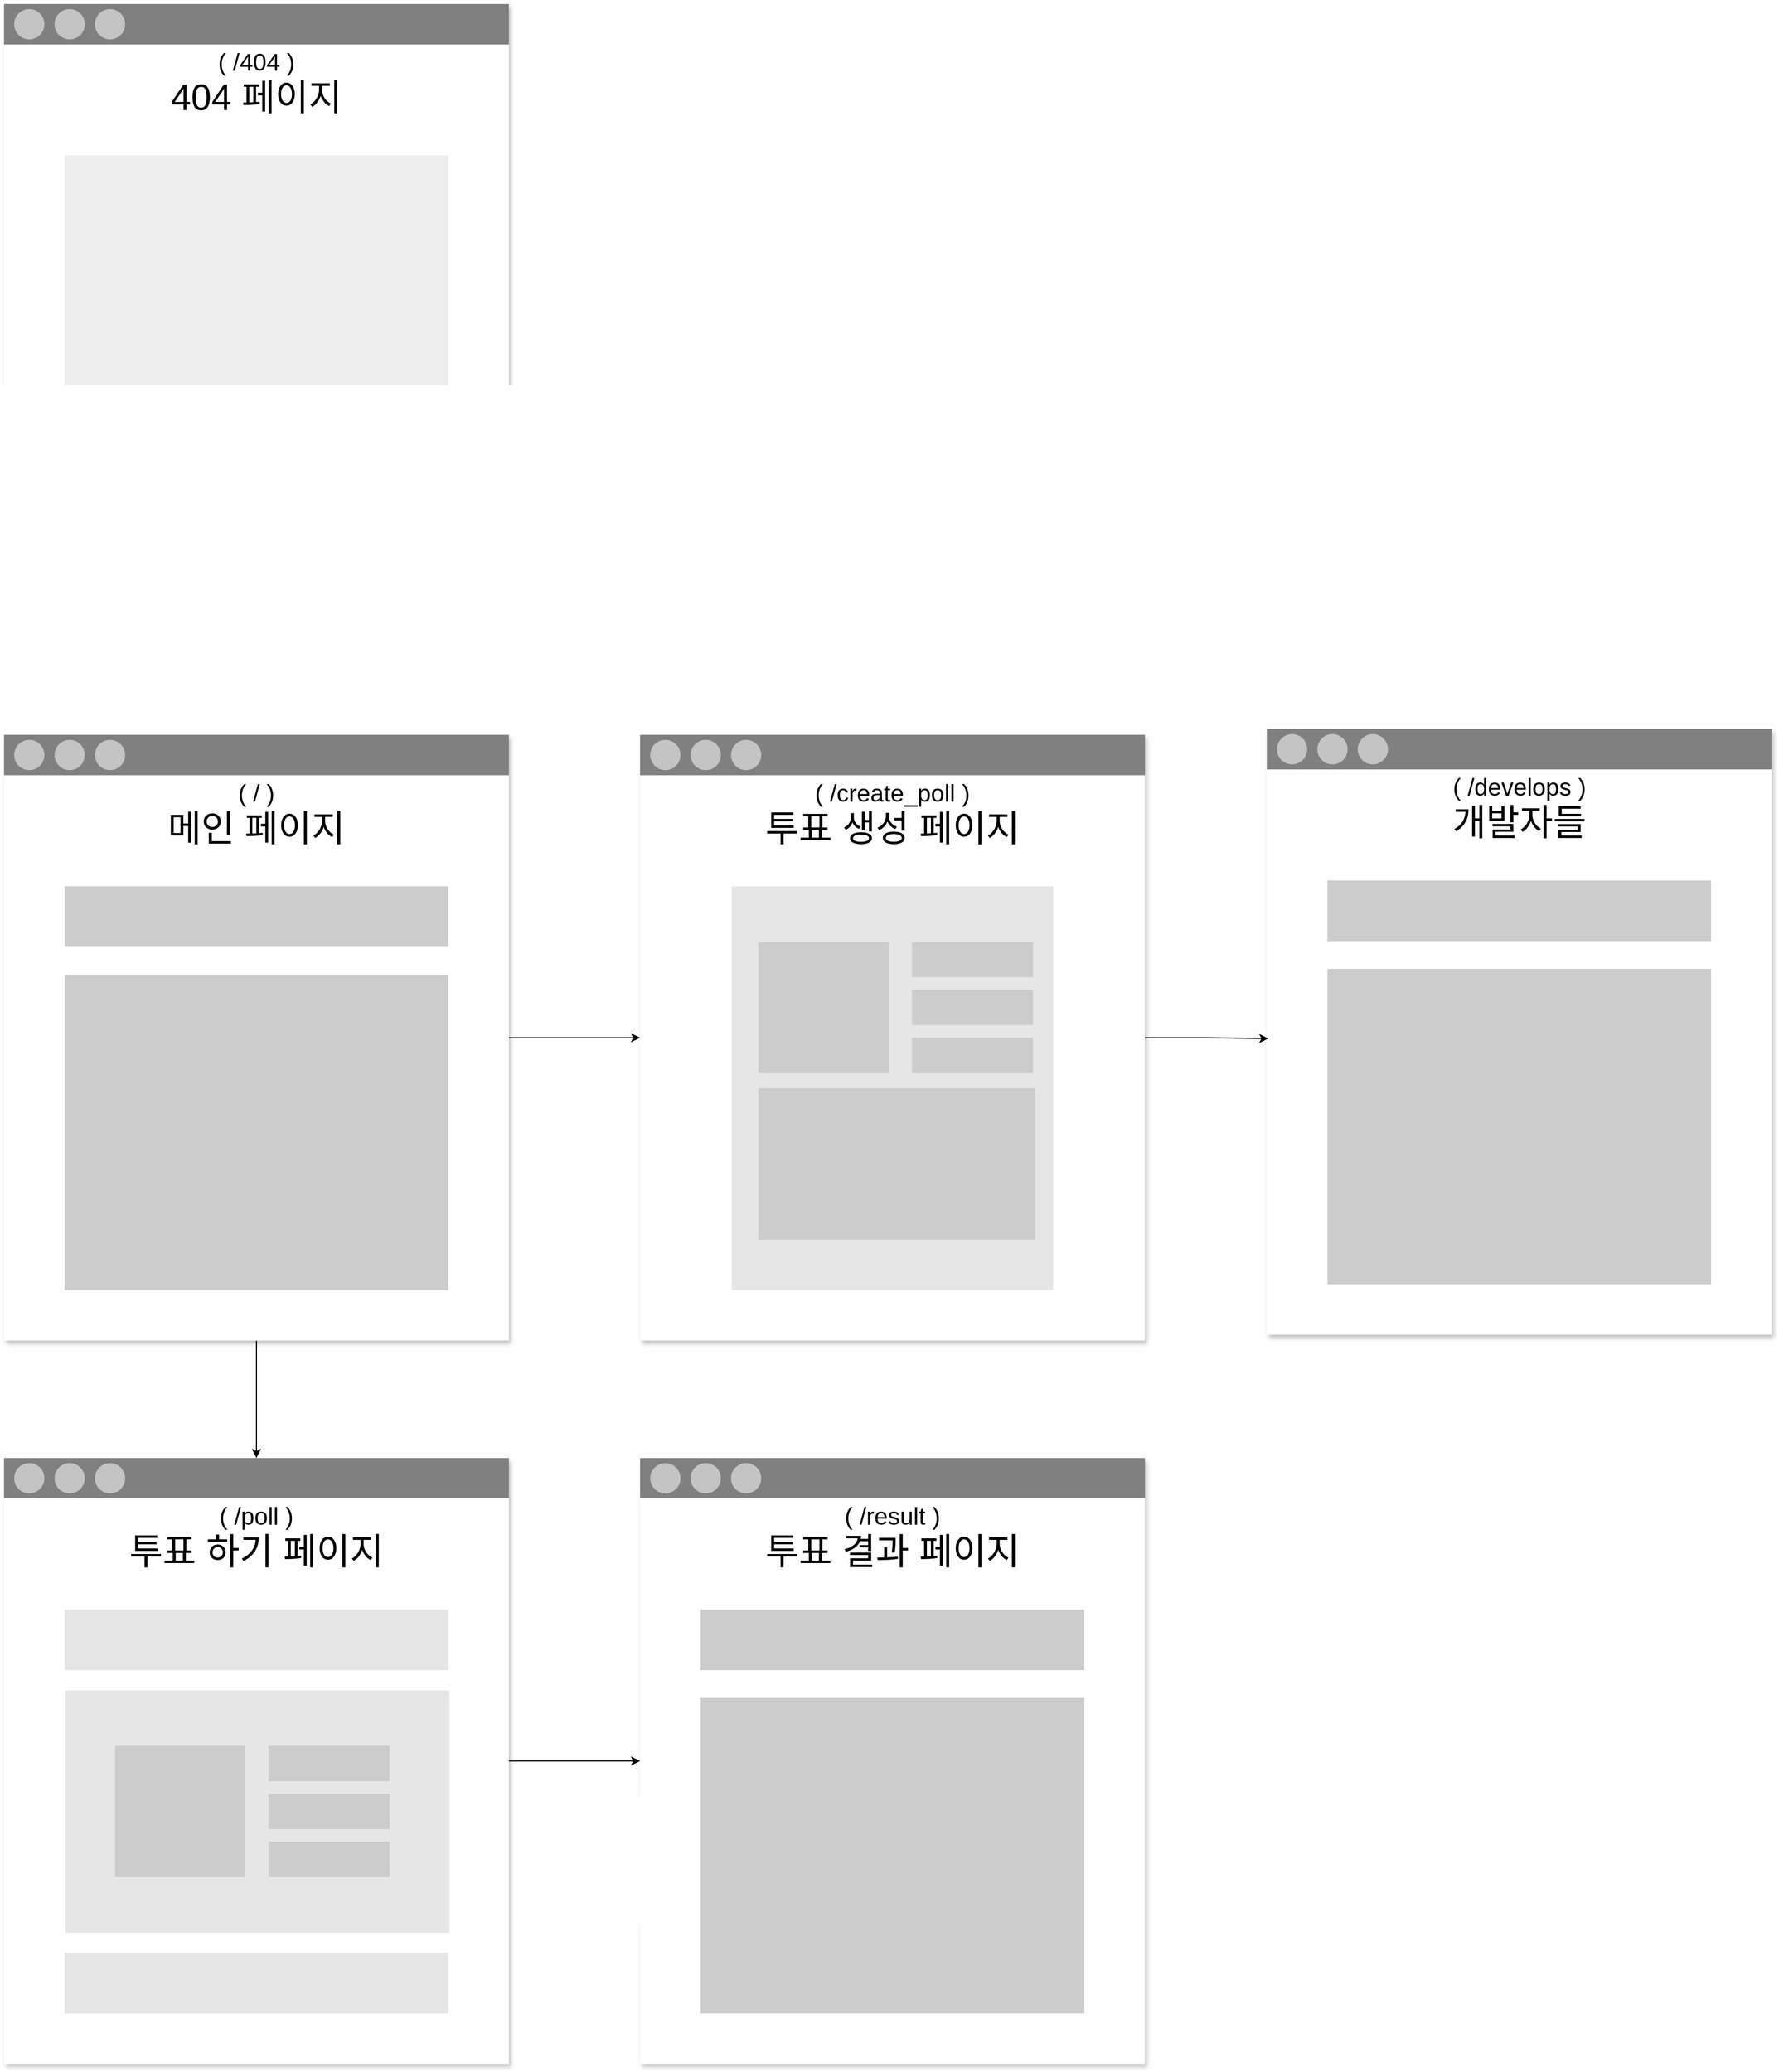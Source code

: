 <mxfile version="26.0.16">
  <diagram name="Page-1" id="b520641d-4fe3-3701-9064-5fc419738815">
    <mxGraphModel dx="-527" dy="2543" grid="1" gridSize="10" guides="1" tooltips="1" connect="1" arrows="1" fold="1" page="1" pageScale="1" pageWidth="1100" pageHeight="850" background="none" math="0" shadow="0">
      <root>
        <mxCell id="0" />
        <mxCell id="1" parent="0" />
        <mxCell id="HgGfvKjObObi69bd0dLE-1" value="" style="rounded=0;whiteSpace=wrap;html=1;strokeColor=none;shadow=1;" parent="1" vertex="1">
          <mxGeometry x="5500" y="1630" width="500" height="600" as="geometry" />
        </mxCell>
        <mxCell id="HgGfvKjObObi69bd0dLE-2" value="" style="rounded=0;whiteSpace=wrap;html=1;fillColor=#808080;shadow=0;strokeColor=none;" parent="1" vertex="1">
          <mxGeometry x="5500" y="1630" width="500" height="40" as="geometry" />
        </mxCell>
        <mxCell id="HgGfvKjObObi69bd0dLE-3" value="" style="ellipse;whiteSpace=wrap;html=1;aspect=fixed;strokeColor=none;fillColor=#C4C4C4;" parent="1" vertex="1">
          <mxGeometry x="5510" y="1635" width="30" height="30" as="geometry" />
        </mxCell>
        <mxCell id="HgGfvKjObObi69bd0dLE-4" value="" style="ellipse;whiteSpace=wrap;html=1;aspect=fixed;strokeColor=none;fillColor=#C4C4C4;" parent="1" vertex="1">
          <mxGeometry x="5550" y="1635" width="30" height="30" as="geometry" />
        </mxCell>
        <mxCell id="HgGfvKjObObi69bd0dLE-5" value="" style="ellipse;whiteSpace=wrap;html=1;aspect=fixed;strokeColor=none;fillColor=#C4C4C4;" parent="1" vertex="1">
          <mxGeometry x="5590" y="1635" width="30" height="30" as="geometry" />
        </mxCell>
        <mxCell id="HgGfvKjObObi69bd0dLE-6" value="&lt;font style=&quot;font-size: 24px;&quot;&gt;( /404 )&lt;/font&gt;" style="text;html=1;align=center;verticalAlign=middle;whiteSpace=wrap;rounded=0;" parent="1" vertex="1">
          <mxGeometry x="5500" y="1673" width="500" height="30" as="geometry" />
        </mxCell>
        <mxCell id="HgGfvKjObObi69bd0dLE-7" value="&lt;font style=&quot;font-size: 36px;&quot;&gt;404 페이지&lt;/font&gt;" style="text;html=1;align=center;verticalAlign=middle;whiteSpace=wrap;rounded=0;" parent="1" vertex="1">
          <mxGeometry x="5500" y="1707" width="500" height="30" as="geometry" />
        </mxCell>
        <mxCell id="HgGfvKjObObi69bd0dLE-9" value="" style="rounded=0;whiteSpace=wrap;html=1;fillColor=#EDEDED;strokeColor=none;" parent="1" vertex="1">
          <mxGeometry x="5560" y="1780" width="380" height="400" as="geometry" />
        </mxCell>
        <mxCell id="HgGfvKjObObi69bd0dLE-97" value="" style="rounded=0;whiteSpace=wrap;html=1;strokeColor=none;shadow=1;" parent="1" vertex="1">
          <mxGeometry x="6130" y="2353.75" width="500" height="600" as="geometry" />
        </mxCell>
        <mxCell id="HgGfvKjObObi69bd0dLE-98" value="" style="rounded=0;whiteSpace=wrap;html=1;fillColor=#808080;shadow=0;strokeColor=none;" parent="1" vertex="1">
          <mxGeometry x="6130" y="2353.75" width="500" height="40" as="geometry" />
        </mxCell>
        <mxCell id="HgGfvKjObObi69bd0dLE-99" value="" style="ellipse;whiteSpace=wrap;html=1;aspect=fixed;strokeColor=none;fillColor=#C4C4C4;" parent="1" vertex="1">
          <mxGeometry x="6140" y="2358.75" width="30" height="30" as="geometry" />
        </mxCell>
        <mxCell id="HgGfvKjObObi69bd0dLE-100" value="" style="ellipse;whiteSpace=wrap;html=1;aspect=fixed;strokeColor=none;fillColor=#C4C4C4;" parent="1" vertex="1">
          <mxGeometry x="6180" y="2358.75" width="30" height="30" as="geometry" />
        </mxCell>
        <mxCell id="HgGfvKjObObi69bd0dLE-101" value="" style="ellipse;whiteSpace=wrap;html=1;aspect=fixed;strokeColor=none;fillColor=#C4C4C4;" parent="1" vertex="1">
          <mxGeometry x="6220" y="2358.75" width="30" height="30" as="geometry" />
        </mxCell>
        <mxCell id="HgGfvKjObObi69bd0dLE-102" value="&lt;span style=&quot;font-size: 24px;&quot;&gt;( /create_poll&amp;nbsp;&lt;/span&gt;&lt;span style=&quot;font-size: 24px; background-color: transparent; color: light-dark(rgb(0, 0, 0), rgb(255, 255, 255));&quot;&gt;)&lt;/span&gt;" style="text;html=1;align=center;verticalAlign=middle;whiteSpace=wrap;rounded=0;" parent="1" vertex="1">
          <mxGeometry x="6130" y="2396.75" width="500" height="30" as="geometry" />
        </mxCell>
        <mxCell id="HgGfvKjObObi69bd0dLE-103" value="&lt;span style=&quot;font-size: 36px;&quot;&gt;투표 생성 페이지&lt;/span&gt;" style="text;html=1;align=center;verticalAlign=middle;whiteSpace=wrap;rounded=0;" parent="1" vertex="1">
          <mxGeometry x="6130" y="2430.75" width="500" height="30" as="geometry" />
        </mxCell>
        <mxCell id="HgGfvKjObObi69bd0dLE-91" value="" style="shape=ext;double=1;rounded=0;whiteSpace=wrap;html=1;strokeColor=none;fillColor=#E6E6E6;" parent="1" vertex="1">
          <mxGeometry x="6220.75" y="2503.75" width="318.5" height="400" as="geometry" />
        </mxCell>
        <mxCell id="HgGfvKjObObi69bd0dLE-92" value="" style="rounded=0;whiteSpace=wrap;html=1;strokeColor=none;fillColor=#CCCCCC;" parent="1" vertex="1">
          <mxGeometry x="6247.25" y="2558.75" width="129" height="130" as="geometry" />
        </mxCell>
        <mxCell id="HgGfvKjObObi69bd0dLE-94" value="" style="rounded=0;whiteSpace=wrap;html=1;strokeColor=none;fillColor=#CCCCCC;" parent="1" vertex="1">
          <mxGeometry x="6399.25" y="2558.75" width="120" height="35" as="geometry" />
        </mxCell>
        <mxCell id="HgGfvKjObObi69bd0dLE-95" value="" style="rounded=0;whiteSpace=wrap;html=1;strokeColor=none;fillColor=#CCCCCC;" parent="1" vertex="1">
          <mxGeometry x="6399.25" y="2606.25" width="120" height="35" as="geometry" />
        </mxCell>
        <mxCell id="HgGfvKjObObi69bd0dLE-96" value="" style="rounded=0;whiteSpace=wrap;html=1;strokeColor=none;fillColor=#CCCCCC;" parent="1" vertex="1">
          <mxGeometry x="6399.25" y="2653.75" width="120" height="35" as="geometry" />
        </mxCell>
        <mxCell id="HgGfvKjObObi69bd0dLE-105" value="" style="rounded=0;whiteSpace=wrap;html=1;strokeColor=none;fillColor=#CCCCCC;" parent="1" vertex="1">
          <mxGeometry x="6247.25" y="2703.75" width="274" height="150" as="geometry" />
        </mxCell>
        <mxCell id="9fBxt_PntxUjWi5iEfns-11" style="edgeStyle=orthogonalEdgeStyle;rounded=0;orthogonalLoop=1;jettySize=auto;html=1;entryX=0.5;entryY=0;entryDx=0;entryDy=0;" edge="1" parent="1" source="HgGfvKjObObi69bd0dLE-232" target="HgGfvKjObObi69bd0dLE-476">
          <mxGeometry relative="1" as="geometry" />
        </mxCell>
        <mxCell id="9fBxt_PntxUjWi5iEfns-14" style="edgeStyle=orthogonalEdgeStyle;rounded=0;orthogonalLoop=1;jettySize=auto;html=1;entryX=0;entryY=0.5;entryDx=0;entryDy=0;" edge="1" parent="1" source="HgGfvKjObObi69bd0dLE-232" target="HgGfvKjObObi69bd0dLE-97">
          <mxGeometry relative="1" as="geometry" />
        </mxCell>
        <mxCell id="HgGfvKjObObi69bd0dLE-232" value="" style="rounded=0;whiteSpace=wrap;html=1;strokeColor=none;shadow=1;" parent="1" vertex="1">
          <mxGeometry x="5500" y="2353.75" width="500" height="600" as="geometry" />
        </mxCell>
        <mxCell id="HgGfvKjObObi69bd0dLE-233" value="" style="rounded=0;whiteSpace=wrap;html=1;fillColor=#808080;shadow=0;strokeColor=none;" parent="1" vertex="1">
          <mxGeometry x="5500" y="2353.75" width="500" height="40" as="geometry" />
        </mxCell>
        <mxCell id="HgGfvKjObObi69bd0dLE-234" value="" style="ellipse;whiteSpace=wrap;html=1;aspect=fixed;strokeColor=none;fillColor=#C4C4C4;" parent="1" vertex="1">
          <mxGeometry x="5510" y="2358.75" width="30" height="30" as="geometry" />
        </mxCell>
        <mxCell id="HgGfvKjObObi69bd0dLE-235" value="" style="ellipse;whiteSpace=wrap;html=1;aspect=fixed;strokeColor=none;fillColor=#C4C4C4;" parent="1" vertex="1">
          <mxGeometry x="5550" y="2358.75" width="30" height="30" as="geometry" />
        </mxCell>
        <mxCell id="HgGfvKjObObi69bd0dLE-236" value="" style="ellipse;whiteSpace=wrap;html=1;aspect=fixed;strokeColor=none;fillColor=#C4C4C4;" parent="1" vertex="1">
          <mxGeometry x="5590" y="2358.75" width="30" height="30" as="geometry" />
        </mxCell>
        <mxCell id="HgGfvKjObObi69bd0dLE-237" value="&lt;font style=&quot;font-size: 24px;&quot;&gt;( /&lt;/font&gt;&lt;span style=&quot;color: light-dark(rgb(0, 0, 0), rgb(255, 255, 255)); background-color: transparent; font-size: 24px;&quot;&gt;&amp;nbsp;)&lt;/span&gt;" style="text;html=1;align=center;verticalAlign=middle;whiteSpace=wrap;rounded=0;" parent="1" vertex="1">
          <mxGeometry x="5500" y="2396.75" width="500" height="30" as="geometry" />
        </mxCell>
        <mxCell id="HgGfvKjObObi69bd0dLE-238" value="&lt;span style=&quot;font-size: 36px;&quot;&gt;메인 페이지&lt;/span&gt;" style="text;html=1;align=center;verticalAlign=middle;whiteSpace=wrap;rounded=0;" parent="1" vertex="1">
          <mxGeometry x="5500" y="2430.75" width="500" height="30" as="geometry" />
        </mxCell>
        <mxCell id="HgGfvKjObObi69bd0dLE-239" value="" style="shape=ext;double=1;rounded=0;whiteSpace=wrap;html=1;strokeColor=none;fillColor=#CCCCCC;" parent="1" vertex="1">
          <mxGeometry x="5560" y="2503.75" width="380" height="60" as="geometry" />
        </mxCell>
        <mxCell id="HgGfvKjObObi69bd0dLE-240" value="" style="shape=ext;double=1;rounded=0;whiteSpace=wrap;html=1;strokeColor=none;fillColor=#CCCCCC;" parent="1" vertex="1">
          <mxGeometry x="5560" y="2591.25" width="380" height="312.5" as="geometry" />
        </mxCell>
        <mxCell id="HgGfvKjObObi69bd0dLE-242" value="" style="rounded=0;whiteSpace=wrap;html=1;strokeColor=none;shadow=1;" parent="1" vertex="1">
          <mxGeometry x="6750.75" y="2348" width="500" height="600" as="geometry" />
        </mxCell>
        <mxCell id="HgGfvKjObObi69bd0dLE-243" value="" style="rounded=0;whiteSpace=wrap;html=1;fillColor=#808080;shadow=0;strokeColor=none;" parent="1" vertex="1">
          <mxGeometry x="6750.75" y="2348" width="500" height="40" as="geometry" />
        </mxCell>
        <mxCell id="HgGfvKjObObi69bd0dLE-244" value="" style="ellipse;whiteSpace=wrap;html=1;aspect=fixed;strokeColor=none;fillColor=#C4C4C4;" parent="1" vertex="1">
          <mxGeometry x="6760.75" y="2353" width="30" height="30" as="geometry" />
        </mxCell>
        <mxCell id="HgGfvKjObObi69bd0dLE-245" value="" style="ellipse;whiteSpace=wrap;html=1;aspect=fixed;strokeColor=none;fillColor=#C4C4C4;" parent="1" vertex="1">
          <mxGeometry x="6800.75" y="2353" width="30" height="30" as="geometry" />
        </mxCell>
        <mxCell id="HgGfvKjObObi69bd0dLE-246" value="" style="ellipse;whiteSpace=wrap;html=1;aspect=fixed;strokeColor=none;fillColor=#C4C4C4;" parent="1" vertex="1">
          <mxGeometry x="6840.75" y="2353" width="30" height="30" as="geometry" />
        </mxCell>
        <mxCell id="HgGfvKjObObi69bd0dLE-247" value="&lt;font style=&quot;font-size: 24px;&quot;&gt;( /develops&lt;/font&gt;&lt;span style=&quot;color: light-dark(rgb(0, 0, 0), rgb(255, 255, 255)); background-color: transparent; font-size: 24px;&quot;&gt;&amp;nbsp;)&lt;/span&gt;" style="text;html=1;align=center;verticalAlign=middle;whiteSpace=wrap;rounded=0;" parent="1" vertex="1">
          <mxGeometry x="6750.75" y="2391" width="500" height="30" as="geometry" />
        </mxCell>
        <mxCell id="HgGfvKjObObi69bd0dLE-248" value="&lt;span style=&quot;font-size: 36px;&quot;&gt;개발자들&lt;/span&gt;" style="text;html=1;align=center;verticalAlign=middle;whiteSpace=wrap;rounded=0;" parent="1" vertex="1">
          <mxGeometry x="6750.75" y="2425" width="500" height="30" as="geometry" />
        </mxCell>
        <mxCell id="HgGfvKjObObi69bd0dLE-249" value="" style="shape=ext;double=1;rounded=0;whiteSpace=wrap;html=1;strokeColor=none;fillColor=#CCCCCC;" parent="1" vertex="1">
          <mxGeometry x="6810.75" y="2498" width="380" height="60" as="geometry" />
        </mxCell>
        <mxCell id="HgGfvKjObObi69bd0dLE-250" value="" style="shape=ext;double=1;rounded=0;whiteSpace=wrap;html=1;strokeColor=none;fillColor=#CCCCCC;" parent="1" vertex="1">
          <mxGeometry x="6810.75" y="2585.5" width="380" height="312.5" as="geometry" />
        </mxCell>
        <mxCell id="9fBxt_PntxUjWi5iEfns-13" style="edgeStyle=orthogonalEdgeStyle;rounded=0;orthogonalLoop=1;jettySize=auto;html=1;entryX=0;entryY=0.5;entryDx=0;entryDy=0;" edge="1" parent="1" source="HgGfvKjObObi69bd0dLE-475" target="9fBxt_PntxUjWi5iEfns-2">
          <mxGeometry relative="1" as="geometry" />
        </mxCell>
        <mxCell id="HgGfvKjObObi69bd0dLE-475" value="" style="rounded=0;whiteSpace=wrap;html=1;strokeColor=none;shadow=1;" parent="1" vertex="1">
          <mxGeometry x="5500" y="3070" width="500" height="600" as="geometry" />
        </mxCell>
        <mxCell id="HgGfvKjObObi69bd0dLE-476" value="" style="rounded=0;whiteSpace=wrap;html=1;fillColor=#808080;shadow=0;strokeColor=none;" parent="1" vertex="1">
          <mxGeometry x="5500" y="3070" width="500" height="40" as="geometry" />
        </mxCell>
        <mxCell id="HgGfvKjObObi69bd0dLE-477" value="" style="ellipse;whiteSpace=wrap;html=1;aspect=fixed;strokeColor=none;fillColor=#C4C4C4;" parent="1" vertex="1">
          <mxGeometry x="5510" y="3075" width="30" height="30" as="geometry" />
        </mxCell>
        <mxCell id="HgGfvKjObObi69bd0dLE-478" value="" style="ellipse;whiteSpace=wrap;html=1;aspect=fixed;strokeColor=none;fillColor=#C4C4C4;" parent="1" vertex="1">
          <mxGeometry x="5550" y="3075" width="30" height="30" as="geometry" />
        </mxCell>
        <mxCell id="HgGfvKjObObi69bd0dLE-479" value="" style="ellipse;whiteSpace=wrap;html=1;aspect=fixed;strokeColor=none;fillColor=#C4C4C4;" parent="1" vertex="1">
          <mxGeometry x="5590" y="3075" width="30" height="30" as="geometry" />
        </mxCell>
        <mxCell id="HgGfvKjObObi69bd0dLE-480" value="&lt;span style=&quot;font-size: 24px;&quot;&gt;( /poll )&lt;/span&gt;" style="text;html=1;align=center;verticalAlign=middle;whiteSpace=wrap;rounded=0;" parent="1" vertex="1">
          <mxGeometry x="5500" y="3113" width="500" height="30" as="geometry" />
        </mxCell>
        <mxCell id="HgGfvKjObObi69bd0dLE-481" value="&lt;span style=&quot;font-size: 36px;&quot;&gt;투표 하기 페이지&lt;/span&gt;" style="text;html=1;align=center;verticalAlign=middle;whiteSpace=wrap;rounded=0;" parent="1" vertex="1">
          <mxGeometry x="5500" y="3147" width="500" height="30" as="geometry" />
        </mxCell>
        <mxCell id="HgGfvKjObObi69bd0dLE-482" value="" style="shape=ext;double=1;rounded=0;whiteSpace=wrap;html=1;strokeColor=none;fillColor=#E6E6E6;" parent="1" vertex="1">
          <mxGeometry x="5560" y="3220" width="380" height="60" as="geometry" />
        </mxCell>
        <mxCell id="HgGfvKjObObi69bd0dLE-483" value="" style="shape=ext;double=1;rounded=0;whiteSpace=wrap;html=1;strokeColor=none;fillColor=#E6E6E6;" parent="1" vertex="1">
          <mxGeometry x="5561" y="3300" width="380" height="240" as="geometry" />
        </mxCell>
        <mxCell id="HgGfvKjObObi69bd0dLE-484" value="" style="shape=ext;double=1;rounded=0;whiteSpace=wrap;html=1;strokeColor=none;fillColor=#E6E6E6;" parent="1" vertex="1">
          <mxGeometry x="5560" y="3560" width="380" height="60" as="geometry" />
        </mxCell>
        <mxCell id="HgGfvKjObObi69bd0dLE-485" value="" style="rounded=0;whiteSpace=wrap;html=1;strokeColor=none;fillColor=#CCCCCC;" parent="1" vertex="1">
          <mxGeometry x="5610" y="3355" width="129" height="130" as="geometry" />
        </mxCell>
        <mxCell id="HgGfvKjObObi69bd0dLE-487" value="" style="rounded=0;whiteSpace=wrap;html=1;strokeColor=none;fillColor=#CCCCCC;" parent="1" vertex="1">
          <mxGeometry x="5762" y="3355" width="120" height="35" as="geometry" />
        </mxCell>
        <mxCell id="HgGfvKjObObi69bd0dLE-488" value="" style="rounded=0;whiteSpace=wrap;html=1;strokeColor=none;fillColor=#CCCCCC;" parent="1" vertex="1">
          <mxGeometry x="5762" y="3402.5" width="120" height="35" as="geometry" />
        </mxCell>
        <mxCell id="HgGfvKjObObi69bd0dLE-489" value="" style="rounded=0;whiteSpace=wrap;html=1;strokeColor=none;fillColor=#CCCCCC;" parent="1" vertex="1">
          <mxGeometry x="5762" y="3450" width="120" height="35" as="geometry" />
        </mxCell>
        <mxCell id="9fBxt_PntxUjWi5iEfns-2" value="" style="rounded=0;whiteSpace=wrap;html=1;strokeColor=none;shadow=1;" vertex="1" parent="1">
          <mxGeometry x="6130" y="3070" width="500" height="600" as="geometry" />
        </mxCell>
        <mxCell id="9fBxt_PntxUjWi5iEfns-3" value="" style="rounded=0;whiteSpace=wrap;html=1;fillColor=#808080;shadow=0;strokeColor=none;" vertex="1" parent="1">
          <mxGeometry x="6130" y="3070" width="500" height="40" as="geometry" />
        </mxCell>
        <mxCell id="9fBxt_PntxUjWi5iEfns-4" value="" style="ellipse;whiteSpace=wrap;html=1;aspect=fixed;strokeColor=none;fillColor=#C4C4C4;" vertex="1" parent="1">
          <mxGeometry x="6140" y="3075" width="30" height="30" as="geometry" />
        </mxCell>
        <mxCell id="9fBxt_PntxUjWi5iEfns-5" value="" style="ellipse;whiteSpace=wrap;html=1;aspect=fixed;strokeColor=none;fillColor=#C4C4C4;" vertex="1" parent="1">
          <mxGeometry x="6180" y="3075" width="30" height="30" as="geometry" />
        </mxCell>
        <mxCell id="9fBxt_PntxUjWi5iEfns-6" value="" style="ellipse;whiteSpace=wrap;html=1;aspect=fixed;strokeColor=none;fillColor=#C4C4C4;" vertex="1" parent="1">
          <mxGeometry x="6220" y="3075" width="30" height="30" as="geometry" />
        </mxCell>
        <mxCell id="9fBxt_PntxUjWi5iEfns-7" value="&lt;font style=&quot;font-size: 24px;&quot;&gt;( /result&lt;/font&gt;&lt;span style=&quot;color: light-dark(rgb(0, 0, 0), rgb(255, 255, 255)); background-color: transparent; font-size: 24px;&quot;&gt;&amp;nbsp;)&lt;/span&gt;" style="text;html=1;align=center;verticalAlign=middle;whiteSpace=wrap;rounded=0;" vertex="1" parent="1">
          <mxGeometry x="6130" y="3113" width="500" height="30" as="geometry" />
        </mxCell>
        <mxCell id="9fBxt_PntxUjWi5iEfns-8" value="&lt;span style=&quot;font-size: 36px;&quot;&gt;투표 결과 페이지&lt;/span&gt;" style="text;html=1;align=center;verticalAlign=middle;whiteSpace=wrap;rounded=0;" vertex="1" parent="1">
          <mxGeometry x="6130" y="3147" width="500" height="30" as="geometry" />
        </mxCell>
        <mxCell id="9fBxt_PntxUjWi5iEfns-9" value="" style="shape=ext;double=1;rounded=0;whiteSpace=wrap;html=1;strokeColor=none;fillColor=#CCCCCC;" vertex="1" parent="1">
          <mxGeometry x="6190" y="3220" width="380" height="60" as="geometry" />
        </mxCell>
        <mxCell id="9fBxt_PntxUjWi5iEfns-10" value="" style="shape=ext;double=1;rounded=0;whiteSpace=wrap;html=1;strokeColor=none;fillColor=#CCCCCC;" vertex="1" parent="1">
          <mxGeometry x="6190" y="3307.5" width="380" height="312.5" as="geometry" />
        </mxCell>
        <mxCell id="9fBxt_PntxUjWi5iEfns-15" style="edgeStyle=orthogonalEdgeStyle;rounded=0;orthogonalLoop=1;jettySize=auto;html=1;entryX=0.003;entryY=0.511;entryDx=0;entryDy=0;entryPerimeter=0;" edge="1" parent="1" source="HgGfvKjObObi69bd0dLE-97" target="HgGfvKjObObi69bd0dLE-242">
          <mxGeometry relative="1" as="geometry" />
        </mxCell>
      </root>
    </mxGraphModel>
  </diagram>
</mxfile>
